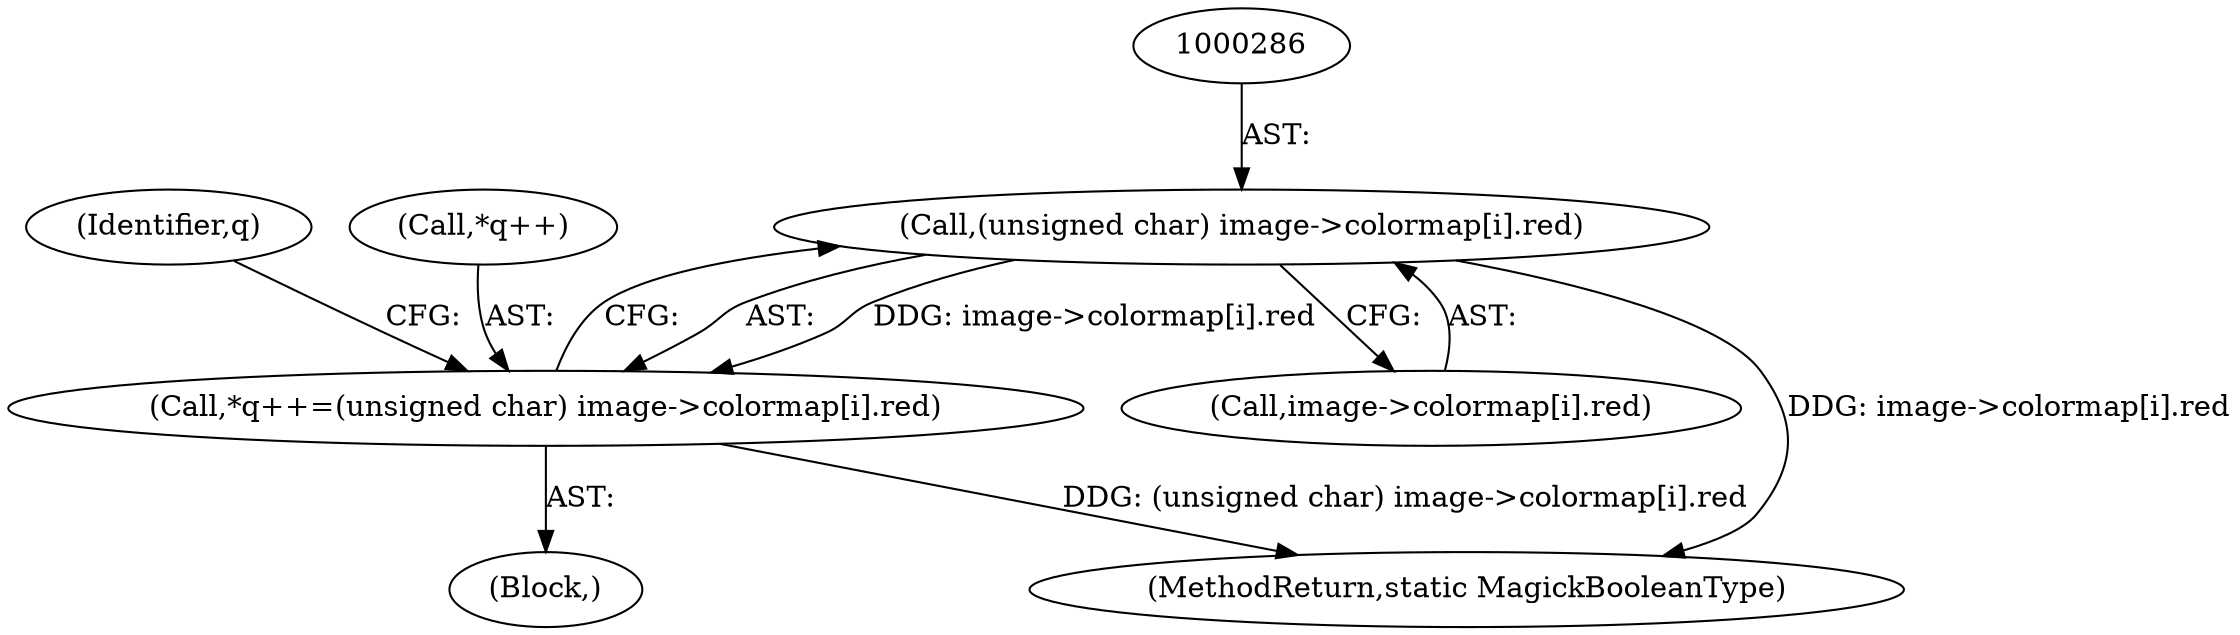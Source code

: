 digraph "0_ImageMagick_10b3823a7619ed22d42764733eb052c4159bc8c1@pointer" {
"1000285" [label="(Call,(unsigned char) image->colormap[i].red)"];
"1000281" [label="(Call,*q++=(unsigned char) image->colormap[i].red)"];
"1000285" [label="(Call,(unsigned char) image->colormap[i].red)"];
"1000281" [label="(Call,*q++=(unsigned char) image->colormap[i].red)"];
"1000297" [label="(Identifier,q)"];
"1000287" [label="(Call,image->colormap[i].red)"];
"1000282" [label="(Call,*q++)"];
"1000549" [label="(MethodReturn,static MagickBooleanType)"];
"1000280" [label="(Block,)"];
"1000285" -> "1000281"  [label="AST: "];
"1000285" -> "1000287"  [label="CFG: "];
"1000286" -> "1000285"  [label="AST: "];
"1000287" -> "1000285"  [label="AST: "];
"1000281" -> "1000285"  [label="CFG: "];
"1000285" -> "1000549"  [label="DDG: image->colormap[i].red"];
"1000285" -> "1000281"  [label="DDG: image->colormap[i].red"];
"1000281" -> "1000280"  [label="AST: "];
"1000282" -> "1000281"  [label="AST: "];
"1000297" -> "1000281"  [label="CFG: "];
"1000281" -> "1000549"  [label="DDG: (unsigned char) image->colormap[i].red"];
}
